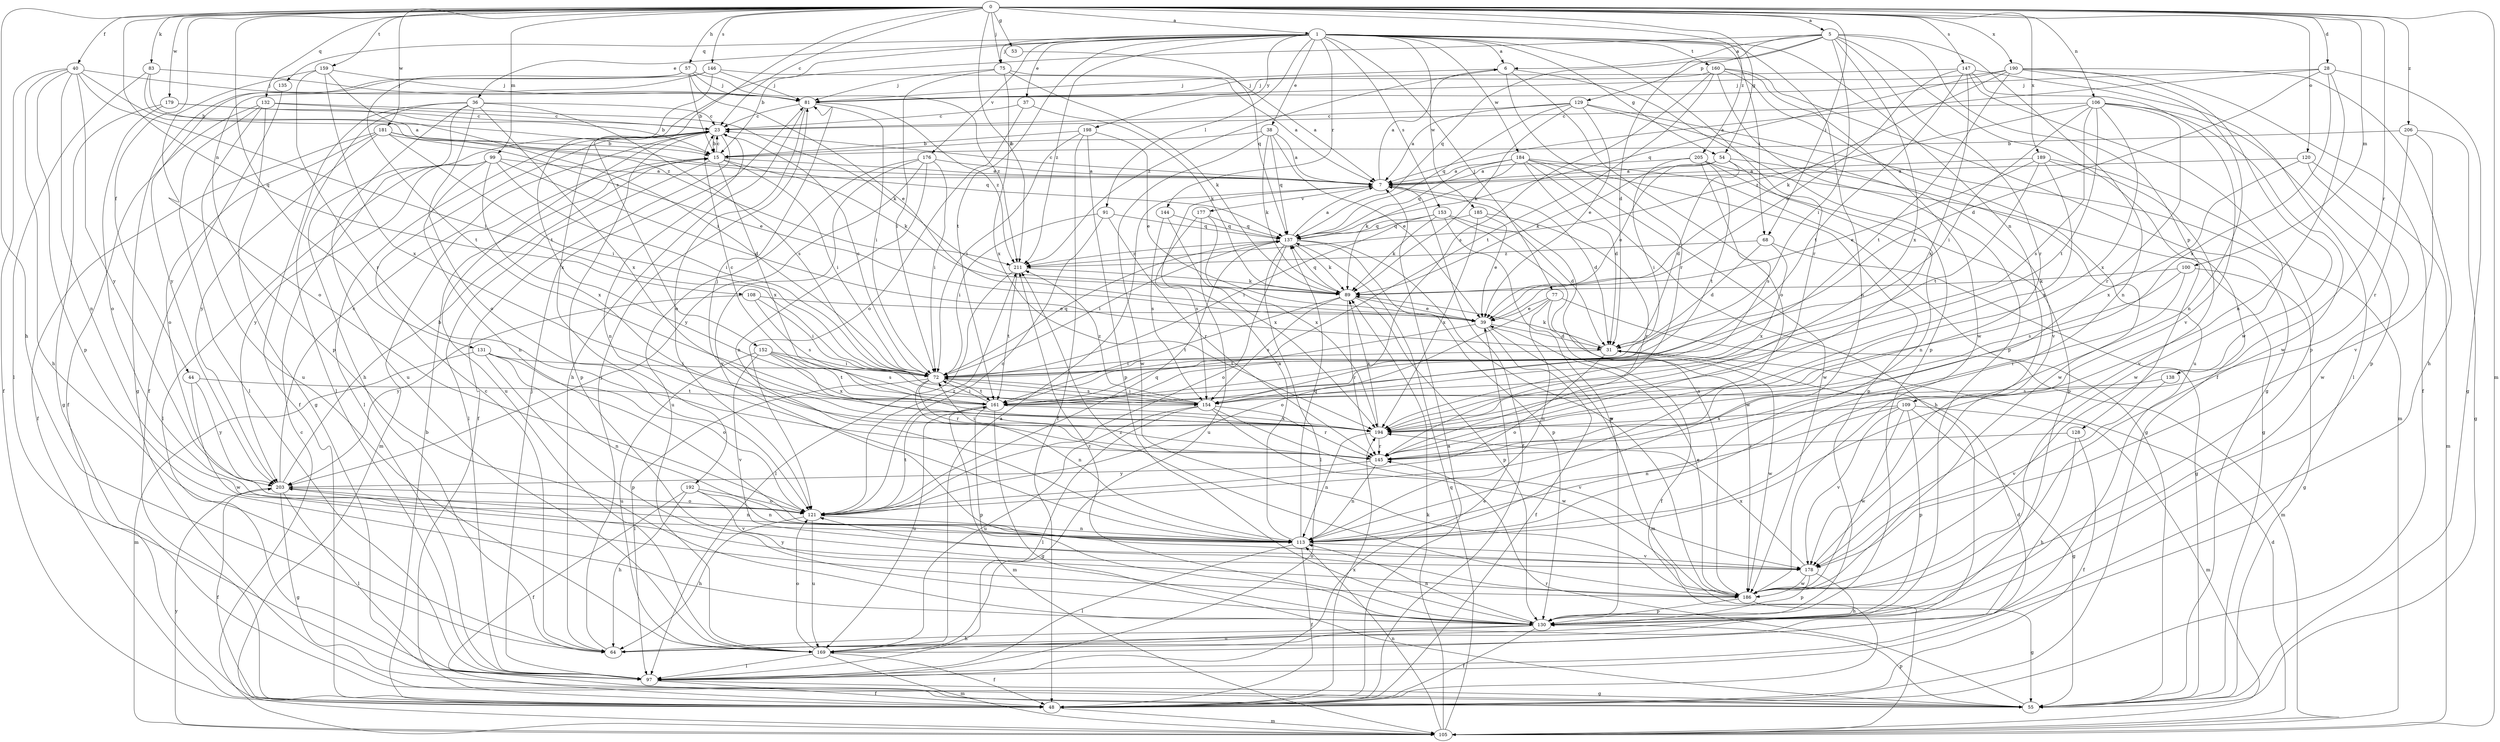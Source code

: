 strict digraph  {
0;
1;
5;
6;
7;
15;
23;
28;
31;
36;
37;
38;
39;
40;
44;
48;
53;
54;
55;
57;
64;
68;
72;
75;
77;
81;
83;
89;
91;
97;
99;
100;
105;
106;
108;
109;
113;
120;
121;
128;
129;
130;
131;
132;
135;
137;
138;
144;
145;
146;
147;
152;
153;
154;
159;
160;
161;
169;
176;
177;
178;
179;
181;
184;
185;
186;
189;
190;
192;
194;
198;
203;
205;
206;
211;
0 -> 1  [label=a];
0 -> 5  [label=a];
0 -> 23  [label=c];
0 -> 28  [label=d];
0 -> 40  [label=f];
0 -> 44  [label=f];
0 -> 53  [label=g];
0 -> 54  [label=g];
0 -> 57  [label=h];
0 -> 64  [label=h];
0 -> 68  [label=i];
0 -> 75  [label=j];
0 -> 83  [label=k];
0 -> 99  [label=m];
0 -> 100  [label=m];
0 -> 105  [label=m];
0 -> 106  [label=n];
0 -> 108  [label=n];
0 -> 120  [label=o];
0 -> 131  [label=q];
0 -> 132  [label=q];
0 -> 138  [label=r];
0 -> 146  [label=s];
0 -> 147  [label=s];
0 -> 152  [label=s];
0 -> 159  [label=t];
0 -> 179  [label=w];
0 -> 181  [label=w];
0 -> 189  [label=x];
0 -> 190  [label=x];
0 -> 205  [label=z];
0 -> 206  [label=z];
0 -> 211  [label=z];
1 -> 6  [label=a];
1 -> 36  [label=e];
1 -> 37  [label=e];
1 -> 38  [label=e];
1 -> 54  [label=g];
1 -> 68  [label=i];
1 -> 75  [label=j];
1 -> 77  [label=j];
1 -> 91  [label=l];
1 -> 109  [label=n];
1 -> 113  [label=n];
1 -> 135  [label=q];
1 -> 144  [label=r];
1 -> 145  [label=r];
1 -> 153  [label=s];
1 -> 160  [label=t];
1 -> 161  [label=t];
1 -> 176  [label=v];
1 -> 184  [label=w];
1 -> 185  [label=w];
1 -> 192  [label=x];
1 -> 198  [label=y];
1 -> 211  [label=z];
5 -> 6  [label=a];
5 -> 15  [label=b];
5 -> 31  [label=d];
5 -> 48  [label=f];
5 -> 72  [label=i];
5 -> 113  [label=n];
5 -> 128  [label=p];
5 -> 129  [label=p];
5 -> 137  [label=q];
5 -> 145  [label=r];
5 -> 194  [label=x];
6 -> 81  [label=j];
6 -> 121  [label=o];
6 -> 130  [label=p];
6 -> 145  [label=r];
6 -> 211  [label=z];
7 -> 6  [label=a];
7 -> 23  [label=c];
7 -> 31  [label=d];
7 -> 48  [label=f];
7 -> 177  [label=v];
15 -> 7  [label=a];
15 -> 23  [label=c];
15 -> 72  [label=i];
15 -> 89  [label=k];
15 -> 97  [label=l];
15 -> 105  [label=m];
15 -> 194  [label=x];
23 -> 15  [label=b];
23 -> 48  [label=f];
23 -> 97  [label=l];
23 -> 113  [label=n];
23 -> 130  [label=p];
23 -> 169  [label=u];
28 -> 7  [label=a];
28 -> 31  [label=d];
28 -> 55  [label=g];
28 -> 81  [label=j];
28 -> 113  [label=n];
28 -> 194  [label=x];
31 -> 72  [label=i];
31 -> 89  [label=k];
31 -> 121  [label=o];
31 -> 186  [label=w];
36 -> 23  [label=c];
36 -> 48  [label=f];
36 -> 64  [label=h];
36 -> 97  [label=l];
36 -> 121  [label=o];
36 -> 154  [label=s];
36 -> 169  [label=u];
36 -> 194  [label=x];
37 -> 23  [label=c];
37 -> 89  [label=k];
37 -> 121  [label=o];
38 -> 7  [label=a];
38 -> 15  [label=b];
38 -> 39  [label=e];
38 -> 89  [label=k];
38 -> 137  [label=q];
38 -> 186  [label=w];
39 -> 31  [label=d];
39 -> 48  [label=f];
39 -> 105  [label=m];
39 -> 161  [label=t];
40 -> 48  [label=f];
40 -> 64  [label=h];
40 -> 72  [label=i];
40 -> 81  [label=j];
40 -> 113  [label=n];
40 -> 130  [label=p];
40 -> 203  [label=y];
40 -> 211  [label=z];
44 -> 161  [label=t];
44 -> 186  [label=w];
44 -> 203  [label=y];
48 -> 7  [label=a];
48 -> 15  [label=b];
48 -> 105  [label=m];
48 -> 194  [label=x];
53 -> 137  [label=q];
54 -> 7  [label=a];
54 -> 31  [label=d];
54 -> 39  [label=e];
54 -> 89  [label=k];
54 -> 113  [label=n];
54 -> 186  [label=w];
55 -> 130  [label=p];
55 -> 145  [label=r];
57 -> 15  [label=b];
57 -> 39  [label=e];
57 -> 81  [label=j];
57 -> 161  [label=t];
57 -> 203  [label=y];
57 -> 211  [label=z];
64 -> 23  [label=c];
64 -> 81  [label=j];
68 -> 31  [label=d];
68 -> 55  [label=g];
68 -> 194  [label=x];
68 -> 211  [label=z];
72 -> 23  [label=c];
72 -> 97  [label=l];
72 -> 113  [label=n];
72 -> 137  [label=q];
72 -> 145  [label=r];
72 -> 154  [label=s];
72 -> 161  [label=t];
75 -> 7  [label=a];
75 -> 72  [label=i];
75 -> 81  [label=j];
75 -> 89  [label=k];
75 -> 194  [label=x];
77 -> 39  [label=e];
77 -> 48  [label=f];
77 -> 105  [label=m];
77 -> 113  [label=n];
77 -> 121  [label=o];
81 -> 23  [label=c];
81 -> 64  [label=h];
81 -> 72  [label=i];
81 -> 121  [label=o];
81 -> 211  [label=z];
83 -> 7  [label=a];
83 -> 15  [label=b];
83 -> 81  [label=j];
83 -> 97  [label=l];
89 -> 39  [label=e];
89 -> 130  [label=p];
89 -> 137  [label=q];
89 -> 145  [label=r];
89 -> 154  [label=s];
89 -> 161  [label=t];
91 -> 72  [label=i];
91 -> 121  [label=o];
91 -> 137  [label=q];
91 -> 145  [label=r];
97 -> 31  [label=d];
97 -> 39  [label=e];
97 -> 48  [label=f];
97 -> 55  [label=g];
97 -> 81  [label=j];
99 -> 7  [label=a];
99 -> 31  [label=d];
99 -> 72  [label=i];
99 -> 97  [label=l];
99 -> 113  [label=n];
99 -> 194  [label=x];
99 -> 203  [label=y];
100 -> 55  [label=g];
100 -> 89  [label=k];
100 -> 145  [label=r];
100 -> 154  [label=s];
105 -> 23  [label=c];
105 -> 31  [label=d];
105 -> 89  [label=k];
105 -> 113  [label=n];
105 -> 137  [label=q];
105 -> 203  [label=y];
106 -> 23  [label=c];
106 -> 72  [label=i];
106 -> 130  [label=p];
106 -> 145  [label=r];
106 -> 154  [label=s];
106 -> 161  [label=t];
106 -> 186  [label=w];
106 -> 194  [label=x];
106 -> 211  [label=z];
108 -> 39  [label=e];
108 -> 72  [label=i];
108 -> 154  [label=s];
108 -> 203  [label=y];
109 -> 55  [label=g];
109 -> 105  [label=m];
109 -> 113  [label=n];
109 -> 130  [label=p];
109 -> 178  [label=v];
109 -> 186  [label=w];
109 -> 194  [label=x];
113 -> 7  [label=a];
113 -> 48  [label=f];
113 -> 97  [label=l];
113 -> 137  [label=q];
113 -> 178  [label=v];
120 -> 7  [label=a];
120 -> 105  [label=m];
120 -> 186  [label=w];
120 -> 194  [label=x];
121 -> 64  [label=h];
121 -> 113  [label=n];
121 -> 137  [label=q];
121 -> 161  [label=t];
121 -> 169  [label=u];
121 -> 211  [label=z];
128 -> 48  [label=f];
128 -> 64  [label=h];
128 -> 145  [label=r];
129 -> 7  [label=a];
129 -> 23  [label=c];
129 -> 39  [label=e];
129 -> 89  [label=k];
129 -> 105  [label=m];
129 -> 137  [label=q];
129 -> 178  [label=v];
130 -> 48  [label=f];
130 -> 64  [label=h];
130 -> 113  [label=n];
130 -> 169  [label=u];
130 -> 211  [label=z];
131 -> 72  [label=i];
131 -> 105  [label=m];
131 -> 113  [label=n];
131 -> 121  [label=o];
131 -> 130  [label=p];
132 -> 23  [label=c];
132 -> 48  [label=f];
132 -> 55  [label=g];
132 -> 89  [label=k];
132 -> 97  [label=l];
132 -> 169  [label=u];
135 -> 48  [label=f];
137 -> 7  [label=a];
137 -> 72  [label=i];
137 -> 89  [label=k];
137 -> 97  [label=l];
137 -> 121  [label=o];
137 -> 130  [label=p];
137 -> 186  [label=w];
137 -> 211  [label=z];
138 -> 154  [label=s];
138 -> 178  [label=v];
144 -> 137  [label=q];
144 -> 154  [label=s];
144 -> 194  [label=x];
145 -> 72  [label=i];
145 -> 81  [label=j];
145 -> 113  [label=n];
145 -> 203  [label=y];
146 -> 7  [label=a];
146 -> 55  [label=g];
146 -> 81  [label=j];
146 -> 130  [label=p];
146 -> 161  [label=t];
147 -> 39  [label=e];
147 -> 81  [label=j];
147 -> 97  [label=l];
147 -> 130  [label=p];
147 -> 161  [label=t];
147 -> 178  [label=v];
147 -> 194  [label=x];
152 -> 72  [label=i];
152 -> 154  [label=s];
152 -> 161  [label=t];
152 -> 169  [label=u];
152 -> 178  [label=v];
152 -> 194  [label=x];
153 -> 31  [label=d];
153 -> 72  [label=i];
153 -> 89  [label=k];
153 -> 130  [label=p];
153 -> 137  [label=q];
153 -> 186  [label=w];
154 -> 72  [label=i];
154 -> 97  [label=l];
154 -> 145  [label=r];
154 -> 169  [label=u];
154 -> 178  [label=v];
154 -> 186  [label=w];
154 -> 211  [label=z];
159 -> 72  [label=i];
159 -> 81  [label=j];
159 -> 121  [label=o];
159 -> 145  [label=r];
159 -> 194  [label=x];
160 -> 55  [label=g];
160 -> 81  [label=j];
160 -> 130  [label=p];
160 -> 154  [label=s];
160 -> 161  [label=t];
160 -> 169  [label=u];
160 -> 186  [label=w];
161 -> 23  [label=c];
161 -> 55  [label=g];
161 -> 72  [label=i];
161 -> 105  [label=m];
161 -> 130  [label=p];
161 -> 169  [label=u];
161 -> 194  [label=x];
169 -> 7  [label=a];
169 -> 48  [label=f];
169 -> 97  [label=l];
169 -> 105  [label=m];
169 -> 121  [label=o];
176 -> 7  [label=a];
176 -> 72  [label=i];
176 -> 113  [label=n];
176 -> 169  [label=u];
176 -> 178  [label=v];
176 -> 203  [label=y];
177 -> 137  [label=q];
177 -> 154  [label=s];
177 -> 169  [label=u];
177 -> 194  [label=x];
178 -> 64  [label=h];
178 -> 130  [label=p];
178 -> 186  [label=w];
178 -> 194  [label=x];
179 -> 15  [label=b];
179 -> 23  [label=c];
179 -> 55  [label=g];
179 -> 121  [label=o];
181 -> 15  [label=b];
181 -> 39  [label=e];
181 -> 48  [label=f];
181 -> 72  [label=i];
181 -> 121  [label=o];
181 -> 137  [label=q];
181 -> 203  [label=y];
184 -> 7  [label=a];
184 -> 31  [label=d];
184 -> 55  [label=g];
184 -> 64  [label=h];
184 -> 89  [label=k];
184 -> 130  [label=p];
184 -> 137  [label=q];
184 -> 186  [label=w];
185 -> 39  [label=e];
185 -> 137  [label=q];
185 -> 145  [label=r];
185 -> 194  [label=x];
186 -> 7  [label=a];
186 -> 39  [label=e];
186 -> 55  [label=g];
186 -> 121  [label=o];
186 -> 130  [label=p];
186 -> 203  [label=y];
186 -> 211  [label=z];
189 -> 7  [label=a];
189 -> 39  [label=e];
189 -> 161  [label=t];
189 -> 178  [label=v];
189 -> 186  [label=w];
189 -> 194  [label=x];
190 -> 48  [label=f];
190 -> 64  [label=h];
190 -> 81  [label=j];
190 -> 89  [label=k];
190 -> 113  [label=n];
190 -> 137  [label=q];
190 -> 161  [label=t];
190 -> 186  [label=w];
192 -> 48  [label=f];
192 -> 64  [label=h];
192 -> 113  [label=n];
192 -> 121  [label=o];
192 -> 178  [label=v];
194 -> 89  [label=k];
194 -> 113  [label=n];
194 -> 145  [label=r];
198 -> 15  [label=b];
198 -> 39  [label=e];
198 -> 48  [label=f];
198 -> 72  [label=i];
198 -> 130  [label=p];
203 -> 15  [label=b];
203 -> 23  [label=c];
203 -> 48  [label=f];
203 -> 55  [label=g];
203 -> 97  [label=l];
203 -> 113  [label=n];
203 -> 121  [label=o];
205 -> 7  [label=a];
205 -> 55  [label=g];
205 -> 72  [label=i];
205 -> 130  [label=p];
205 -> 154  [label=s];
205 -> 161  [label=t];
206 -> 15  [label=b];
206 -> 55  [label=g];
206 -> 145  [label=r];
206 -> 178  [label=v];
211 -> 89  [label=k];
211 -> 97  [label=l];
211 -> 161  [label=t];
}
